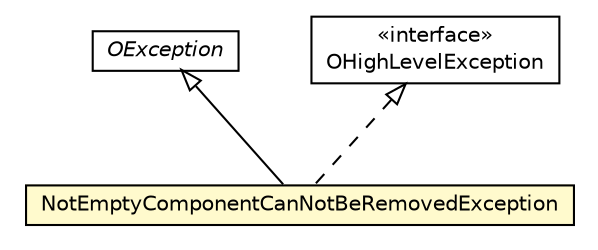 #!/usr/local/bin/dot
#
# Class diagram 
# Generated by UMLGraph version R5_6-24-gf6e263 (http://www.umlgraph.org/)
#

digraph G {
	edge [fontname="Helvetica",fontsize=10,labelfontname="Helvetica",labelfontsize=10];
	node [fontname="Helvetica",fontsize=10,shape=plaintext];
	nodesep=0.25;
	ranksep=0.5;
	// com.orientechnologies.common.exception.OException
	c1380258 [label=<<table title="com.orientechnologies.common.exception.OException" border="0" cellborder="1" cellspacing="0" cellpadding="2" port="p" href="../../../common/exception/OException.html">
		<tr><td><table border="0" cellspacing="0" cellpadding="1">
<tr><td align="center" balign="center"><font face="Helvetica-Oblique"> OException </font></td></tr>
		</table></td></tr>
		</table>>, URL="../../../common/exception/OException.html", fontname="Helvetica", fontcolor="black", fontsize=10.0];
	// com.orientechnologies.common.exception.OHighLevelException
	c1380261 [label=<<table title="com.orientechnologies.common.exception.OHighLevelException" border="0" cellborder="1" cellspacing="0" cellpadding="2" port="p" href="../../../common/exception/OHighLevelException.html">
		<tr><td><table border="0" cellspacing="0" cellpadding="1">
<tr><td align="center" balign="center"> &#171;interface&#187; </td></tr>
<tr><td align="center" balign="center"> OHighLevelException </td></tr>
		</table></td></tr>
		</table>>, URL="../../../common/exception/OHighLevelException.html", fontname="Helvetica", fontcolor="black", fontsize=10.0];
	// com.orientechnologies.orient.core.exception.NotEmptyComponentCanNotBeRemovedException
	c1381770 [label=<<table title="com.orientechnologies.orient.core.exception.NotEmptyComponentCanNotBeRemovedException" border="0" cellborder="1" cellspacing="0" cellpadding="2" port="p" bgcolor="lemonChiffon" href="./NotEmptyComponentCanNotBeRemovedException.html">
		<tr><td><table border="0" cellspacing="0" cellpadding="1">
<tr><td align="center" balign="center"> NotEmptyComponentCanNotBeRemovedException </td></tr>
		</table></td></tr>
		</table>>, URL="./NotEmptyComponentCanNotBeRemovedException.html", fontname="Helvetica", fontcolor="black", fontsize=10.0];
	//com.orientechnologies.orient.core.exception.NotEmptyComponentCanNotBeRemovedException extends com.orientechnologies.common.exception.OException
	c1380258:p -> c1381770:p [dir=back,arrowtail=empty];
	//com.orientechnologies.orient.core.exception.NotEmptyComponentCanNotBeRemovedException implements com.orientechnologies.common.exception.OHighLevelException
	c1380261:p -> c1381770:p [dir=back,arrowtail=empty,style=dashed];
}

